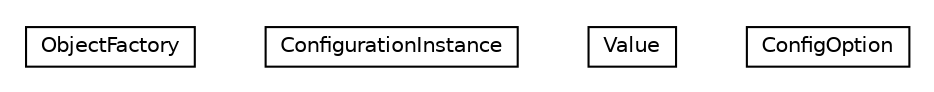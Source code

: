 #!/usr/local/bin/dot
#
# Class diagram 
# Generated by UMLGraph version R5_6-24-gf6e263 (http://www.umlgraph.org/)
#

digraph G {
	edge [fontname="Helvetica",fontsize=10,labelfontname="Helvetica",labelfontsize=10];
	node [fontname="Helvetica",fontsize=10,shape=plaintext];
	nodesep=0.25;
	ranksep=0.5;
	// org.universAAL.ucc.configuration.model.configurationinstances.ObjectFactory
	c13832 [label=<<table title="org.universAAL.ucc.configuration.model.configurationinstances.ObjectFactory" border="0" cellborder="1" cellspacing="0" cellpadding="2" port="p" href="./ObjectFactory.html">
		<tr><td><table border="0" cellspacing="0" cellpadding="1">
<tr><td align="center" balign="center"> ObjectFactory </td></tr>
		</table></td></tr>
		</table>>, URL="./ObjectFactory.html", fontname="Helvetica", fontcolor="black", fontsize=10.0];
	// org.universAAL.ucc.configuration.model.configurationinstances.ConfigurationInstance
	c13833 [label=<<table title="org.universAAL.ucc.configuration.model.configurationinstances.ConfigurationInstance" border="0" cellborder="1" cellspacing="0" cellpadding="2" port="p" href="./ConfigurationInstance.html">
		<tr><td><table border="0" cellspacing="0" cellpadding="1">
<tr><td align="center" balign="center"> ConfigurationInstance </td></tr>
		</table></td></tr>
		</table>>, URL="./ConfigurationInstance.html", fontname="Helvetica", fontcolor="black", fontsize=10.0];
	// org.universAAL.ucc.configuration.model.configurationinstances.Value
	c13834 [label=<<table title="org.universAAL.ucc.configuration.model.configurationinstances.Value" border="0" cellborder="1" cellspacing="0" cellpadding="2" port="p" href="./Value.html">
		<tr><td><table border="0" cellspacing="0" cellpadding="1">
<tr><td align="center" balign="center"> Value </td></tr>
		</table></td></tr>
		</table>>, URL="./Value.html", fontname="Helvetica", fontcolor="black", fontsize=10.0];
	// org.universAAL.ucc.configuration.model.configurationinstances.ConfigOption
	c13835 [label=<<table title="org.universAAL.ucc.configuration.model.configurationinstances.ConfigOption" border="0" cellborder="1" cellspacing="0" cellpadding="2" port="p" href="./ConfigOption.html">
		<tr><td><table border="0" cellspacing="0" cellpadding="1">
<tr><td align="center" balign="center"> ConfigOption </td></tr>
		</table></td></tr>
		</table>>, URL="./ConfigOption.html", fontname="Helvetica", fontcolor="black", fontsize=10.0];
}

